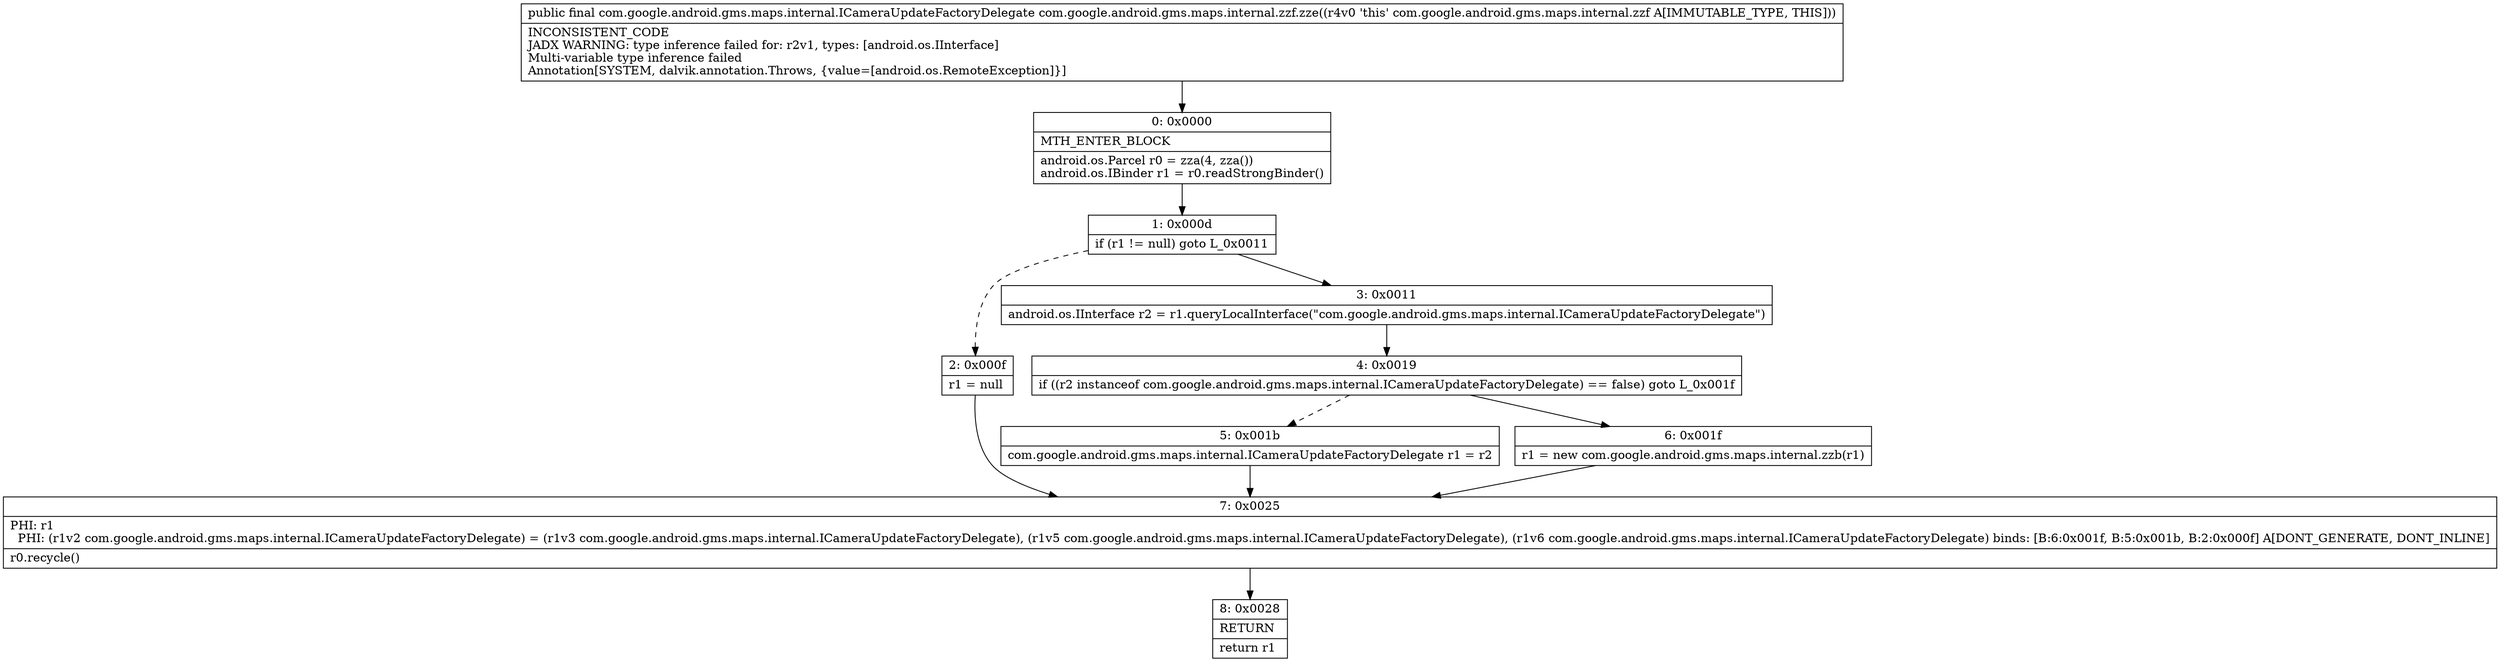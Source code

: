 digraph "CFG forcom.google.android.gms.maps.internal.zzf.zze()Lcom\/google\/android\/gms\/maps\/internal\/ICameraUpdateFactoryDelegate;" {
Node_0 [shape=record,label="{0\:\ 0x0000|MTH_ENTER_BLOCK\l|android.os.Parcel r0 = zza(4, zza())\landroid.os.IBinder r1 = r0.readStrongBinder()\l}"];
Node_1 [shape=record,label="{1\:\ 0x000d|if (r1 != null) goto L_0x0011\l}"];
Node_2 [shape=record,label="{2\:\ 0x000f|r1 = null\l}"];
Node_3 [shape=record,label="{3\:\ 0x0011|android.os.IInterface r2 = r1.queryLocalInterface(\"com.google.android.gms.maps.internal.ICameraUpdateFactoryDelegate\")\l}"];
Node_4 [shape=record,label="{4\:\ 0x0019|if ((r2 instanceof com.google.android.gms.maps.internal.ICameraUpdateFactoryDelegate) == false) goto L_0x001f\l}"];
Node_5 [shape=record,label="{5\:\ 0x001b|com.google.android.gms.maps.internal.ICameraUpdateFactoryDelegate r1 = r2\l}"];
Node_6 [shape=record,label="{6\:\ 0x001f|r1 = new com.google.android.gms.maps.internal.zzb(r1)\l}"];
Node_7 [shape=record,label="{7\:\ 0x0025|PHI: r1 \l  PHI: (r1v2 com.google.android.gms.maps.internal.ICameraUpdateFactoryDelegate) = (r1v3 com.google.android.gms.maps.internal.ICameraUpdateFactoryDelegate), (r1v5 com.google.android.gms.maps.internal.ICameraUpdateFactoryDelegate), (r1v6 com.google.android.gms.maps.internal.ICameraUpdateFactoryDelegate) binds: [B:6:0x001f, B:5:0x001b, B:2:0x000f] A[DONT_GENERATE, DONT_INLINE]\l|r0.recycle()\l}"];
Node_8 [shape=record,label="{8\:\ 0x0028|RETURN\l|return r1\l}"];
MethodNode[shape=record,label="{public final com.google.android.gms.maps.internal.ICameraUpdateFactoryDelegate com.google.android.gms.maps.internal.zzf.zze((r4v0 'this' com.google.android.gms.maps.internal.zzf A[IMMUTABLE_TYPE, THIS]))  | INCONSISTENT_CODE\lJADX WARNING: type inference failed for: r2v1, types: [android.os.IInterface]\lMulti\-variable type inference failed\lAnnotation[SYSTEM, dalvik.annotation.Throws, \{value=[android.os.RemoteException]\}]\l}"];
MethodNode -> Node_0;
Node_0 -> Node_1;
Node_1 -> Node_2[style=dashed];
Node_1 -> Node_3;
Node_2 -> Node_7;
Node_3 -> Node_4;
Node_4 -> Node_5[style=dashed];
Node_4 -> Node_6;
Node_5 -> Node_7;
Node_6 -> Node_7;
Node_7 -> Node_8;
}

